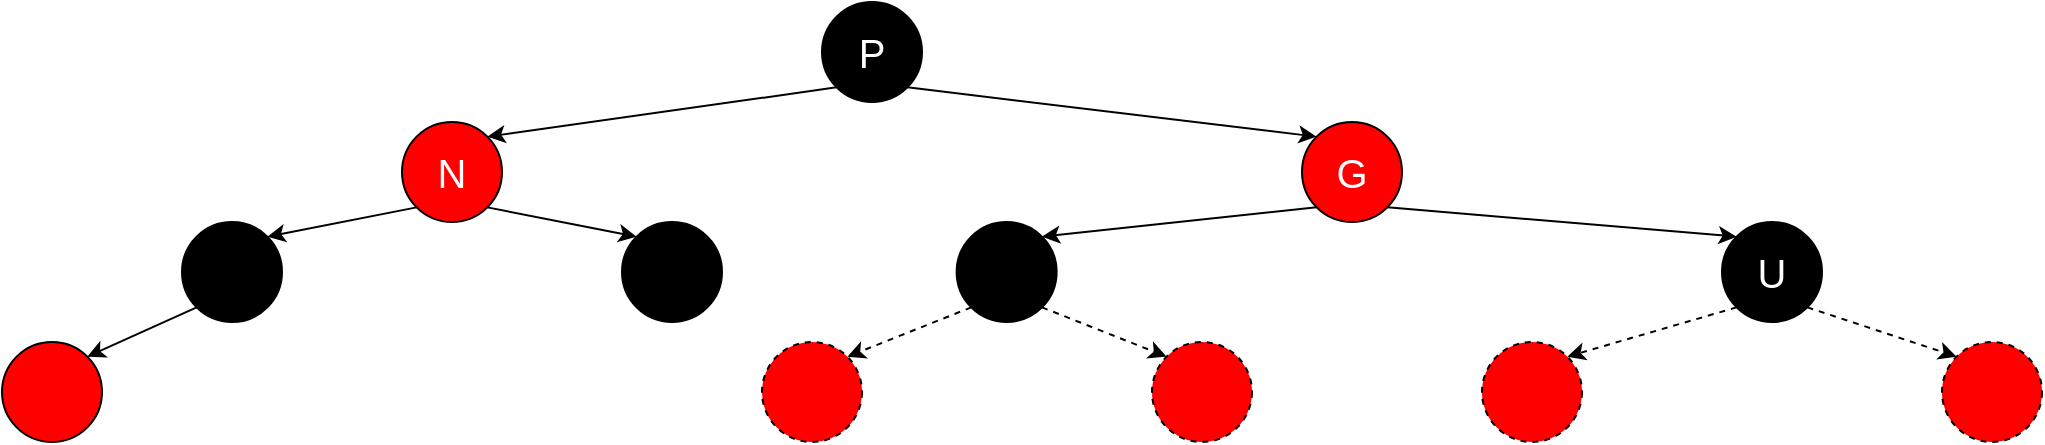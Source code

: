 <mxfile version="20.4.0" type="device"><diagram id="R-cHSDtUfPkVtpVSe-z4" name="Page-1"><mxGraphModel dx="1422" dy="1805" grid="1" gridSize="10" guides="1" tooltips="1" connect="1" arrows="1" fold="1" page="1" pageScale="1" pageWidth="850" pageHeight="1100" math="0" shadow="0"><root><mxCell id="0"/><mxCell id="1" parent="0"/><mxCell id="gJLooLLxW_zo6J-UF6FN-20" style="edgeStyle=none;rounded=0;orthogonalLoop=1;jettySize=auto;html=1;exitX=0;exitY=1;exitDx=0;exitDy=0;entryX=1;entryY=0;entryDx=0;entryDy=0;fontSize=20;fontColor=#000000;" edge="1" parent="1" source="gJLooLLxW_zo6J-UF6FN-16" target="gJLooLLxW_zo6J-UF6FN-17"><mxGeometry relative="1" as="geometry"/></mxCell><mxCell id="gJLooLLxW_zo6J-UF6FN-16" value="" style="ellipse;whiteSpace=wrap;html=1;aspect=fixed;fillColor=#000000;" vertex="1" parent="1"><mxGeometry x="740" y="20" width="50" height="50" as="geometry"/></mxCell><mxCell id="gJLooLLxW_zo6J-UF6FN-17" value="" style="ellipse;whiteSpace=wrap;html=1;aspect=fixed;fillColor=#FF0000;" vertex="1" parent="1"><mxGeometry x="650" y="80" width="50" height="50" as="geometry"/></mxCell><mxCell id="gJLooLLxW_zo6J-UF6FN-18" style="edgeStyle=none;rounded=0;orthogonalLoop=1;jettySize=auto;html=1;exitX=0;exitY=1;exitDx=0;exitDy=0;entryX=1;entryY=0;entryDx=0;entryDy=0;fontSize=20;fontColor=#000000;" edge="1" parent="1" source="gJLooLLxW_zo6J-UF6FN-19" target="gJLooLLxW_zo6J-UF6FN-16"><mxGeometry relative="1" as="geometry"/></mxCell><mxCell id="gJLooLLxW_zo6J-UF6FN-34" style="edgeStyle=none;rounded=0;orthogonalLoop=1;jettySize=auto;html=1;exitX=1;exitY=1;exitDx=0;exitDy=0;entryX=0;entryY=0;entryDx=0;entryDy=0;fontSize=20;fontColor=#000000;" edge="1" parent="1" source="gJLooLLxW_zo6J-UF6FN-19" target="gJLooLLxW_zo6J-UF6FN-33"><mxGeometry relative="1" as="geometry"/></mxCell><mxCell id="gJLooLLxW_zo6J-UF6FN-19" value="&lt;font color=&quot;#ffffff&quot;&gt;&lt;span style=&quot;font-size: 20px;&quot;&gt;N&lt;/span&gt;&lt;/font&gt;" style="ellipse;whiteSpace=wrap;html=1;aspect=fixed;fillColor=#FF0000;" vertex="1" parent="1"><mxGeometry x="850" y="-30" width="50" height="50" as="geometry"/></mxCell><mxCell id="gJLooLLxW_zo6J-UF6FN-33" value="" style="ellipse;whiteSpace=wrap;html=1;aspect=fixed;fillColor=#000000;" vertex="1" parent="1"><mxGeometry x="960" y="20" width="50" height="50" as="geometry"/></mxCell><mxCell id="gJLooLLxW_zo6J-UF6FN-54" style="edgeStyle=none;rounded=0;orthogonalLoop=1;jettySize=auto;html=1;exitX=0;exitY=1;exitDx=0;exitDy=0;entryX=1;entryY=0;entryDx=0;entryDy=0;fontSize=20;fontColor=#FFFFFF;" edge="1" parent="1" source="gJLooLLxW_zo6J-UF6FN-53" target="gJLooLLxW_zo6J-UF6FN-19"><mxGeometry relative="1" as="geometry"/></mxCell><mxCell id="gJLooLLxW_zo6J-UF6FN-112" style="edgeStyle=none;rounded=0;orthogonalLoop=1;jettySize=auto;html=1;exitX=1;exitY=1;exitDx=0;exitDy=0;entryX=0;entryY=0;entryDx=0;entryDy=0;fontSize=13;fontColor=#000000;" edge="1" parent="1" source="gJLooLLxW_zo6J-UF6FN-53" target="gJLooLLxW_zo6J-UF6FN-62"><mxGeometry relative="1" as="geometry"/></mxCell><mxCell id="gJLooLLxW_zo6J-UF6FN-53" value="&lt;font color=&quot;#ffffff&quot; style=&quot;font-size: 20px;&quot;&gt;P&lt;/font&gt;" style="ellipse;whiteSpace=wrap;html=1;aspect=fixed;fillColor=#000000;" vertex="1" parent="1"><mxGeometry x="1060" y="-90" width="50" height="50" as="geometry"/></mxCell><mxCell id="gJLooLLxW_zo6J-UF6FN-59" style="edgeStyle=none;rounded=0;orthogonalLoop=1;jettySize=auto;html=1;exitX=0;exitY=1;exitDx=0;exitDy=0;entryX=1;entryY=0;entryDx=0;entryDy=0;fontSize=20;fontColor=#FFFFFF;dashed=1;" edge="1" parent="1" source="gJLooLLxW_zo6J-UF6FN-56" target="gJLooLLxW_zo6J-UF6FN-58"><mxGeometry relative="1" as="geometry"><mxPoint x="1049.998" y="107.322" as="targetPoint"/></mxGeometry></mxCell><mxCell id="gJLooLLxW_zo6J-UF6FN-61" style="edgeStyle=none;rounded=0;orthogonalLoop=1;jettySize=auto;html=1;exitX=1;exitY=1;exitDx=0;exitDy=0;entryX=0;entryY=0;entryDx=0;entryDy=0;dashed=1;fontSize=20;fontColor=#FFFFFF;" edge="1" parent="1" source="gJLooLLxW_zo6J-UF6FN-56" target="gJLooLLxW_zo6J-UF6FN-60"><mxGeometry relative="1" as="geometry"/></mxCell><mxCell id="gJLooLLxW_zo6J-UF6FN-56" value="" style="ellipse;whiteSpace=wrap;html=1;aspect=fixed;fillColor=#000000;" vertex="1" parent="1"><mxGeometry x="1127.32" y="20" width="50" height="50" as="geometry"/></mxCell><mxCell id="gJLooLLxW_zo6J-UF6FN-58" value="" style="ellipse;whiteSpace=wrap;html=1;aspect=fixed;fillColor=#FF0000;dashed=1;" vertex="1" parent="1"><mxGeometry x="1030" y="80" width="50" height="50" as="geometry"/></mxCell><mxCell id="gJLooLLxW_zo6J-UF6FN-60" value="" style="ellipse;whiteSpace=wrap;html=1;aspect=fixed;fillColor=#FF0000;dashed=1;" vertex="1" parent="1"><mxGeometry x="1225" y="80" width="50" height="50" as="geometry"/></mxCell><mxCell id="gJLooLLxW_zo6J-UF6FN-65" style="edgeStyle=none;rounded=0;orthogonalLoop=1;jettySize=auto;html=1;exitX=1;exitY=1;exitDx=0;exitDy=0;entryX=0;entryY=0;entryDx=0;entryDy=0;fontSize=20;fontColor=#FFFFFF;" edge="1" parent="1" source="gJLooLLxW_zo6J-UF6FN-62" target="gJLooLLxW_zo6J-UF6FN-64"><mxGeometry relative="1" as="geometry"/></mxCell><mxCell id="gJLooLLxW_zo6J-UF6FN-111" style="edgeStyle=none;rounded=0;orthogonalLoop=1;jettySize=auto;html=1;exitX=0;exitY=1;exitDx=0;exitDy=0;entryX=1;entryY=0;entryDx=0;entryDy=0;fontSize=13;fontColor=#000000;" edge="1" parent="1" source="gJLooLLxW_zo6J-UF6FN-62" target="gJLooLLxW_zo6J-UF6FN-56"><mxGeometry relative="1" as="geometry"/></mxCell><mxCell id="gJLooLLxW_zo6J-UF6FN-62" value="&lt;font style=&quot;font-size: 20px;&quot; color=&quot;#ffffff&quot;&gt;G&lt;/font&gt;" style="ellipse;whiteSpace=wrap;html=1;aspect=fixed;fillColor=#FF0000;" vertex="1" parent="1"><mxGeometry x="1300" y="-30" width="50" height="50" as="geometry"/></mxCell><mxCell id="gJLooLLxW_zo6J-UF6FN-67" style="edgeStyle=none;rounded=0;orthogonalLoop=1;jettySize=auto;html=1;exitX=0;exitY=1;exitDx=0;exitDy=0;entryX=1;entryY=0;entryDx=0;entryDy=0;fontSize=20;fontColor=#FFFFFF;dashed=1;" edge="1" parent="1" source="gJLooLLxW_zo6J-UF6FN-64" target="gJLooLLxW_zo6J-UF6FN-66"><mxGeometry relative="1" as="geometry"/></mxCell><mxCell id="gJLooLLxW_zo6J-UF6FN-69" style="edgeStyle=none;rounded=0;orthogonalLoop=1;jettySize=auto;html=1;exitX=1;exitY=1;exitDx=0;exitDy=0;entryX=0;entryY=0;entryDx=0;entryDy=0;fontSize=20;fontColor=#FFFFFF;dashed=1;" edge="1" parent="1" source="gJLooLLxW_zo6J-UF6FN-64" target="gJLooLLxW_zo6J-UF6FN-68"><mxGeometry relative="1" as="geometry"/></mxCell><mxCell id="gJLooLLxW_zo6J-UF6FN-64" value="&lt;font color=&quot;#ffffff&quot; style=&quot;font-size: 20px;&quot;&gt;U&lt;/font&gt;" style="ellipse;whiteSpace=wrap;html=1;aspect=fixed;fillColor=#000000;" vertex="1" parent="1"><mxGeometry x="1510" y="20" width="50" height="50" as="geometry"/></mxCell><mxCell id="gJLooLLxW_zo6J-UF6FN-66" value="" style="ellipse;whiteSpace=wrap;html=1;aspect=fixed;fillColor=#FF0000;dashed=1;" vertex="1" parent="1"><mxGeometry x="1390" y="80" width="50" height="50" as="geometry"/></mxCell><mxCell id="gJLooLLxW_zo6J-UF6FN-68" value="" style="ellipse;whiteSpace=wrap;html=1;aspect=fixed;fillColor=#FF0000;dashed=1;" vertex="1" parent="1"><mxGeometry x="1620" y="80" width="50" height="50" as="geometry"/></mxCell></root></mxGraphModel></diagram></mxfile>
